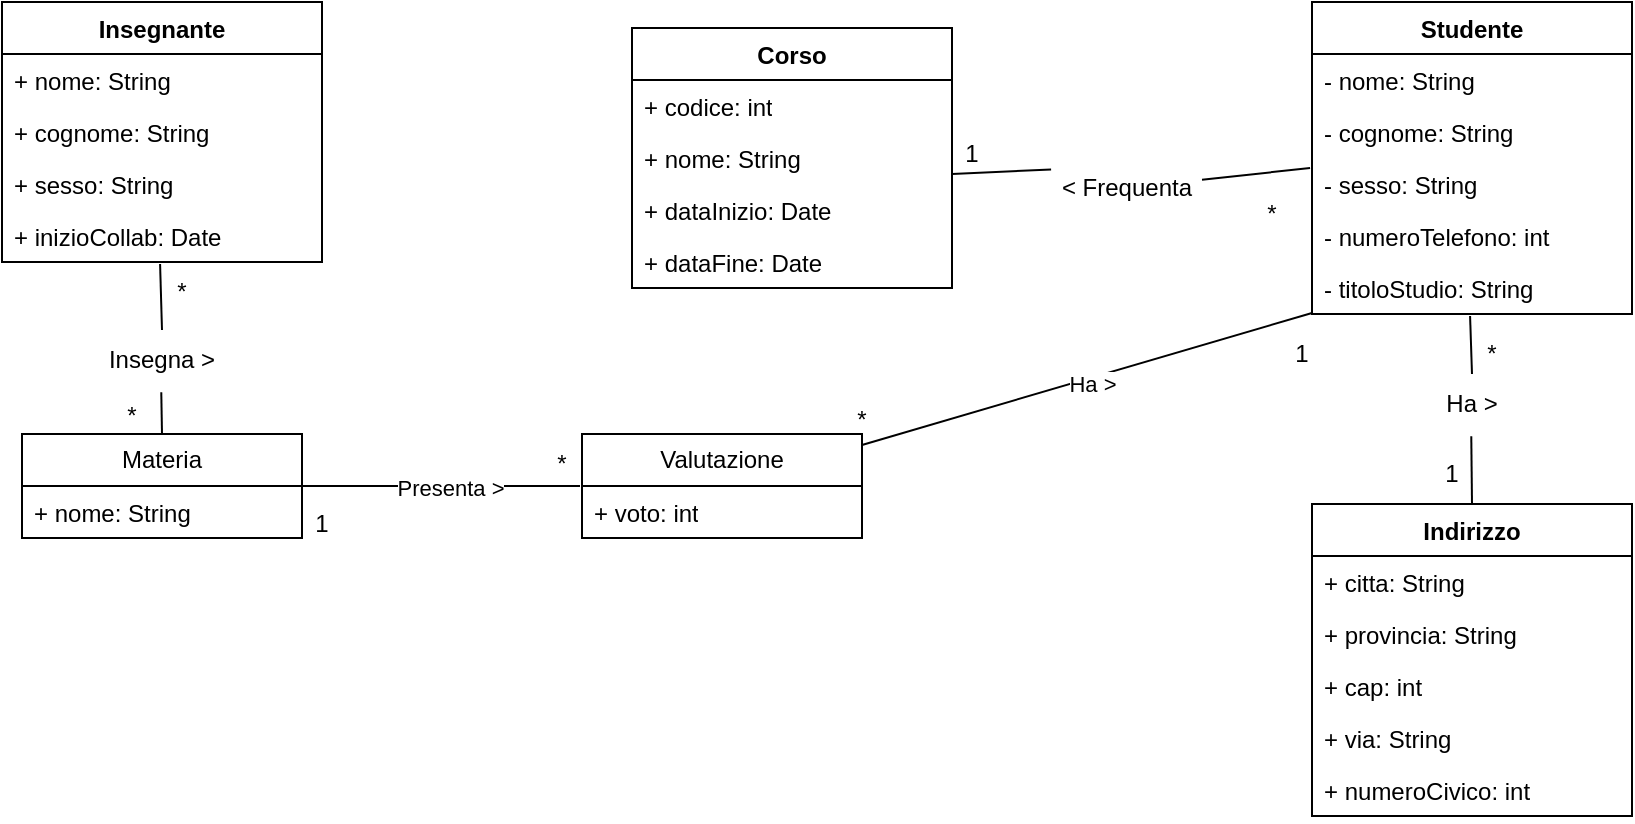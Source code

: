 <mxfile version="24.4.13" type="device">
  <diagram name="Page-1" id="0783ab3e-0a74-02c8-0abd-f7b4e66b4bec">
    <mxGraphModel dx="933" dy="614" grid="1" gridSize="10" guides="1" tooltips="1" connect="1" arrows="1" fold="1" page="1" pageScale="1" pageWidth="1169" pageHeight="1654" background="none" math="0" shadow="0">
      <root>
        <mxCell id="0" />
        <mxCell id="1" parent="0" />
        <mxCell id="fIgaEMzd_5l-DO5LqSou-4" value="Studente" style="swimlane;fontStyle=1;align=center;verticalAlign=top;childLayout=stackLayout;horizontal=1;startSize=26;horizontalStack=0;resizeParent=1;resizeParentMax=0;resizeLast=0;collapsible=1;marginBottom=0;whiteSpace=wrap;html=1;" vertex="1" parent="1">
          <mxGeometry x="855" y="700" width="160" height="156" as="geometry" />
        </mxCell>
        <mxCell id="fIgaEMzd_5l-DO5LqSou-5" value="- nome: String" style="text;strokeColor=none;fillColor=none;align=left;verticalAlign=top;spacingLeft=4;spacingRight=4;overflow=hidden;rotatable=0;points=[[0,0.5],[1,0.5]];portConstraint=eastwest;whiteSpace=wrap;html=1;" vertex="1" parent="fIgaEMzd_5l-DO5LqSou-4">
          <mxGeometry y="26" width="160" height="26" as="geometry" />
        </mxCell>
        <mxCell id="fIgaEMzd_5l-DO5LqSou-26" value="- cognome: String" style="text;strokeColor=none;fillColor=none;align=left;verticalAlign=top;spacingLeft=4;spacingRight=4;overflow=hidden;rotatable=0;points=[[0,0.5],[1,0.5]];portConstraint=eastwest;whiteSpace=wrap;html=1;" vertex="1" parent="fIgaEMzd_5l-DO5LqSou-4">
          <mxGeometry y="52" width="160" height="26" as="geometry" />
        </mxCell>
        <mxCell id="fIgaEMzd_5l-DO5LqSou-28" value="- sesso: String" style="text;strokeColor=none;fillColor=none;align=left;verticalAlign=top;spacingLeft=4;spacingRight=4;overflow=hidden;rotatable=0;points=[[0,0.5],[1,0.5]];portConstraint=eastwest;whiteSpace=wrap;html=1;" vertex="1" parent="fIgaEMzd_5l-DO5LqSou-4">
          <mxGeometry y="78" width="160" height="26" as="geometry" />
        </mxCell>
        <mxCell id="fIgaEMzd_5l-DO5LqSou-29" value="- numeroTelefono: int" style="text;strokeColor=none;fillColor=none;align=left;verticalAlign=top;spacingLeft=4;spacingRight=4;overflow=hidden;rotatable=0;points=[[0,0.5],[1,0.5]];portConstraint=eastwest;whiteSpace=wrap;html=1;" vertex="1" parent="fIgaEMzd_5l-DO5LqSou-4">
          <mxGeometry y="104" width="160" height="26" as="geometry" />
        </mxCell>
        <mxCell id="fIgaEMzd_5l-DO5LqSou-30" value="- titoloStudio: String" style="text;strokeColor=none;fillColor=none;align=left;verticalAlign=top;spacingLeft=4;spacingRight=4;overflow=hidden;rotatable=0;points=[[0,0.5],[1,0.5]];portConstraint=eastwest;whiteSpace=wrap;html=1;" vertex="1" parent="fIgaEMzd_5l-DO5LqSou-4">
          <mxGeometry y="130" width="160" height="26" as="geometry" />
        </mxCell>
        <mxCell id="fIgaEMzd_5l-DO5LqSou-14" value="Insegnante" style="swimlane;fontStyle=1;align=center;verticalAlign=top;childLayout=stackLayout;horizontal=1;startSize=26;horizontalStack=0;resizeParent=1;resizeParentMax=0;resizeLast=0;collapsible=1;marginBottom=0;whiteSpace=wrap;html=1;" vertex="1" parent="1">
          <mxGeometry x="200" y="700" width="160" height="130" as="geometry" />
        </mxCell>
        <mxCell id="fIgaEMzd_5l-DO5LqSou-15" value="+ nome: String" style="text;strokeColor=none;fillColor=none;align=left;verticalAlign=top;spacingLeft=4;spacingRight=4;overflow=hidden;rotatable=0;points=[[0,0.5],[1,0.5]];portConstraint=eastwest;whiteSpace=wrap;html=1;" vertex="1" parent="fIgaEMzd_5l-DO5LqSou-14">
          <mxGeometry y="26" width="160" height="26" as="geometry" />
        </mxCell>
        <mxCell id="fIgaEMzd_5l-DO5LqSou-51" value="+ cognome: String" style="text;strokeColor=none;fillColor=none;align=left;verticalAlign=top;spacingLeft=4;spacingRight=4;overflow=hidden;rotatable=0;points=[[0,0.5],[1,0.5]];portConstraint=eastwest;whiteSpace=wrap;html=1;" vertex="1" parent="fIgaEMzd_5l-DO5LqSou-14">
          <mxGeometry y="52" width="160" height="26" as="geometry" />
        </mxCell>
        <mxCell id="fIgaEMzd_5l-DO5LqSou-50" value="+ sesso: String" style="text;strokeColor=none;fillColor=none;align=left;verticalAlign=top;spacingLeft=4;spacingRight=4;overflow=hidden;rotatable=0;points=[[0,0.5],[1,0.5]];portConstraint=eastwest;whiteSpace=wrap;html=1;" vertex="1" parent="fIgaEMzd_5l-DO5LqSou-14">
          <mxGeometry y="78" width="160" height="26" as="geometry" />
        </mxCell>
        <mxCell id="fIgaEMzd_5l-DO5LqSou-54" value="+ inizioCollab: Date" style="text;strokeColor=none;fillColor=none;align=left;verticalAlign=top;spacingLeft=4;spacingRight=4;overflow=hidden;rotatable=0;points=[[0,0.5],[1,0.5]];portConstraint=eastwest;whiteSpace=wrap;html=1;" vertex="1" parent="fIgaEMzd_5l-DO5LqSou-14">
          <mxGeometry y="104" width="160" height="26" as="geometry" />
        </mxCell>
        <mxCell id="fIgaEMzd_5l-DO5LqSou-18" value="Corso" style="swimlane;fontStyle=1;align=center;verticalAlign=top;childLayout=stackLayout;horizontal=1;startSize=26;horizontalStack=0;resizeParent=1;resizeParentMax=0;resizeLast=0;collapsible=1;marginBottom=0;whiteSpace=wrap;html=1;" vertex="1" parent="1">
          <mxGeometry x="515" y="713" width="160" height="130" as="geometry" />
        </mxCell>
        <mxCell id="fIgaEMzd_5l-DO5LqSou-19" value="+ codice: int&lt;div&gt;&lt;br&gt;&lt;/div&gt;" style="text;strokeColor=none;fillColor=none;align=left;verticalAlign=top;spacingLeft=4;spacingRight=4;overflow=hidden;rotatable=0;points=[[0,0.5],[1,0.5]];portConstraint=eastwest;whiteSpace=wrap;html=1;" vertex="1" parent="fIgaEMzd_5l-DO5LqSou-18">
          <mxGeometry y="26" width="160" height="26" as="geometry" />
        </mxCell>
        <mxCell id="fIgaEMzd_5l-DO5LqSou-39" value="+ nome: String" style="text;strokeColor=none;fillColor=none;align=left;verticalAlign=top;spacingLeft=4;spacingRight=4;overflow=hidden;rotatable=0;points=[[0,0.5],[1,0.5]];portConstraint=eastwest;whiteSpace=wrap;html=1;" vertex="1" parent="fIgaEMzd_5l-DO5LqSou-18">
          <mxGeometry y="52" width="160" height="26" as="geometry" />
        </mxCell>
        <mxCell id="fIgaEMzd_5l-DO5LqSou-41" value="+ dataInizio: Date" style="text;strokeColor=none;fillColor=none;align=left;verticalAlign=top;spacingLeft=4;spacingRight=4;overflow=hidden;rotatable=0;points=[[0,0.5],[1,0.5]];portConstraint=eastwest;whiteSpace=wrap;html=1;" vertex="1" parent="fIgaEMzd_5l-DO5LqSou-18">
          <mxGeometry y="78" width="160" height="26" as="geometry" />
        </mxCell>
        <mxCell id="fIgaEMzd_5l-DO5LqSou-40" value="+ dataFine: Date" style="text;strokeColor=none;fillColor=none;align=left;verticalAlign=top;spacingLeft=4;spacingRight=4;overflow=hidden;rotatable=0;points=[[0,0.5],[1,0.5]];portConstraint=eastwest;whiteSpace=wrap;html=1;" vertex="1" parent="fIgaEMzd_5l-DO5LqSou-18">
          <mxGeometry y="104" width="160" height="26" as="geometry" />
        </mxCell>
        <mxCell id="fIgaEMzd_5l-DO5LqSou-22" value="Indirizzo" style="swimlane;fontStyle=1;align=center;verticalAlign=top;childLayout=stackLayout;horizontal=1;startSize=26;horizontalStack=0;resizeParent=1;resizeParentMax=0;resizeLast=0;collapsible=1;marginBottom=0;whiteSpace=wrap;html=1;" vertex="1" parent="1">
          <mxGeometry x="855" y="951" width="160" height="156" as="geometry" />
        </mxCell>
        <mxCell id="fIgaEMzd_5l-DO5LqSou-23" value="+ citta: String" style="text;strokeColor=none;fillColor=none;align=left;verticalAlign=top;spacingLeft=4;spacingRight=4;overflow=hidden;rotatable=0;points=[[0,0.5],[1,0.5]];portConstraint=eastwest;whiteSpace=wrap;html=1;" vertex="1" parent="fIgaEMzd_5l-DO5LqSou-22">
          <mxGeometry y="26" width="160" height="26" as="geometry" />
        </mxCell>
        <mxCell id="fIgaEMzd_5l-DO5LqSou-36" value="+ provincia: String" style="text;strokeColor=none;fillColor=none;align=left;verticalAlign=top;spacingLeft=4;spacingRight=4;overflow=hidden;rotatable=0;points=[[0,0.5],[1,0.5]];portConstraint=eastwest;whiteSpace=wrap;html=1;" vertex="1" parent="fIgaEMzd_5l-DO5LqSou-22">
          <mxGeometry y="52" width="160" height="26" as="geometry" />
        </mxCell>
        <mxCell id="fIgaEMzd_5l-DO5LqSou-37" value="+ cap: int" style="text;strokeColor=none;fillColor=none;align=left;verticalAlign=top;spacingLeft=4;spacingRight=4;overflow=hidden;rotatable=0;points=[[0,0.5],[1,0.5]];portConstraint=eastwest;whiteSpace=wrap;html=1;" vertex="1" parent="fIgaEMzd_5l-DO5LqSou-22">
          <mxGeometry y="78" width="160" height="26" as="geometry" />
        </mxCell>
        <mxCell id="fIgaEMzd_5l-DO5LqSou-35" value="+ via: String" style="text;strokeColor=none;fillColor=none;align=left;verticalAlign=top;spacingLeft=4;spacingRight=4;overflow=hidden;rotatable=0;points=[[0,0.5],[1,0.5]];portConstraint=eastwest;whiteSpace=wrap;html=1;" vertex="1" parent="fIgaEMzd_5l-DO5LqSou-22">
          <mxGeometry y="104" width="160" height="26" as="geometry" />
        </mxCell>
        <mxCell id="fIgaEMzd_5l-DO5LqSou-38" value="+ numeroCivico: int" style="text;strokeColor=none;fillColor=none;align=left;verticalAlign=top;spacingLeft=4;spacingRight=4;overflow=hidden;rotatable=0;points=[[0,0.5],[1,0.5]];portConstraint=eastwest;whiteSpace=wrap;html=1;" vertex="1" parent="fIgaEMzd_5l-DO5LqSou-22">
          <mxGeometry y="130" width="160" height="26" as="geometry" />
        </mxCell>
        <mxCell id="fIgaEMzd_5l-DO5LqSou-42" value="Materia" style="swimlane;fontStyle=0;childLayout=stackLayout;horizontal=1;startSize=26;fillColor=none;horizontalStack=0;resizeParent=1;resizeParentMax=0;resizeLast=0;collapsible=1;marginBottom=0;whiteSpace=wrap;html=1;" vertex="1" parent="1">
          <mxGeometry x="210" y="916" width="140" height="52" as="geometry" />
        </mxCell>
        <mxCell id="fIgaEMzd_5l-DO5LqSou-43" value="+ nome: String" style="text;strokeColor=none;fillColor=none;align=left;verticalAlign=top;spacingLeft=4;spacingRight=4;overflow=hidden;rotatable=0;points=[[0,0.5],[1,0.5]];portConstraint=eastwest;whiteSpace=wrap;html=1;" vertex="1" parent="fIgaEMzd_5l-DO5LqSou-42">
          <mxGeometry y="26" width="140" height="26" as="geometry" />
        </mxCell>
        <mxCell id="fIgaEMzd_5l-DO5LqSou-59" value="" style="endArrow=none;html=1;rounded=0;exitX=0.5;exitY=0;exitDx=0;exitDy=0;entryX=0.494;entryY=1.038;entryDx=0;entryDy=0;entryPerimeter=0;" edge="1" parent="1" source="fIgaEMzd_5l-DO5LqSou-60" target="fIgaEMzd_5l-DO5LqSou-54">
          <mxGeometry width="50" height="50" relative="1" as="geometry">
            <mxPoint x="-160" y="820" as="sourcePoint" />
            <mxPoint x="-110" y="770" as="targetPoint" />
          </mxGeometry>
        </mxCell>
        <mxCell id="fIgaEMzd_5l-DO5LqSou-61" value="" style="endArrow=none;html=1;rounded=0;exitX=0.5;exitY=0;exitDx=0;exitDy=0;entryX=0.494;entryY=1.038;entryDx=0;entryDy=0;entryPerimeter=0;" edge="1" parent="1" source="fIgaEMzd_5l-DO5LqSou-42" target="fIgaEMzd_5l-DO5LqSou-60">
          <mxGeometry width="50" height="50" relative="1" as="geometry">
            <mxPoint x="280" y="916" as="sourcePoint" />
            <mxPoint x="279" y="831" as="targetPoint" />
          </mxGeometry>
        </mxCell>
        <mxCell id="fIgaEMzd_5l-DO5LqSou-60" value="Insegna &amp;gt;" style="text;strokeColor=none;align=center;fillColor=none;html=1;verticalAlign=middle;whiteSpace=wrap;rounded=0;" vertex="1" parent="1">
          <mxGeometry x="250" y="864" width="60" height="30" as="geometry" />
        </mxCell>
        <mxCell id="fIgaEMzd_5l-DO5LqSou-63" value="" style="endArrow=none;html=1;rounded=0;entryX=-0.006;entryY=0.192;entryDx=0;entryDy=0;entryPerimeter=0;" edge="1" parent="1" source="fIgaEMzd_5l-DO5LqSou-64" target="fIgaEMzd_5l-DO5LqSou-28">
          <mxGeometry width="50" height="50" relative="1" as="geometry">
            <mxPoint x="675" y="786" as="sourcePoint" />
            <mxPoint x="1274" y="854" as="targetPoint" />
          </mxGeometry>
        </mxCell>
        <mxCell id="fIgaEMzd_5l-DO5LqSou-66" value="" style="endArrow=none;html=1;rounded=0;entryX=-0.006;entryY=0.192;entryDx=0;entryDy=0;entryPerimeter=0;" edge="1" parent="1" target="fIgaEMzd_5l-DO5LqSou-64">
          <mxGeometry width="50" height="50" relative="1" as="geometry">
            <mxPoint x="675" y="786" as="sourcePoint" />
            <mxPoint x="854" y="783" as="targetPoint" />
          </mxGeometry>
        </mxCell>
        <mxCell id="fIgaEMzd_5l-DO5LqSou-64" value="&amp;lt; Frequenta" style="text;strokeColor=none;align=center;fillColor=none;html=1;verticalAlign=middle;whiteSpace=wrap;rounded=0;" vertex="1" parent="1">
          <mxGeometry x="725" y="778" width="75" height="30" as="geometry" />
        </mxCell>
        <mxCell id="fIgaEMzd_5l-DO5LqSou-67" value="1" style="text;strokeColor=none;align=center;fillColor=none;html=1;verticalAlign=middle;whiteSpace=wrap;rounded=0;" vertex="1" parent="1">
          <mxGeometry x="655" y="761" width="60" height="30" as="geometry" />
        </mxCell>
        <mxCell id="fIgaEMzd_5l-DO5LqSou-68" value="*" style="text;strokeColor=none;align=center;fillColor=none;html=1;verticalAlign=middle;whiteSpace=wrap;rounded=0;" vertex="1" parent="1">
          <mxGeometry x="805" y="791" width="60" height="30" as="geometry" />
        </mxCell>
        <mxCell id="fIgaEMzd_5l-DO5LqSou-69" value="" style="endArrow=none;html=1;rounded=0;entryX=0.494;entryY=1.038;entryDx=0;entryDy=0;entryPerimeter=0;exitX=0.5;exitY=0;exitDx=0;exitDy=0;" edge="1" parent="1" source="fIgaEMzd_5l-DO5LqSou-72" target="fIgaEMzd_5l-DO5LqSou-30">
          <mxGeometry width="50" height="50" relative="1" as="geometry">
            <mxPoint x="795" y="800" as="sourcePoint" />
            <mxPoint x="864" y="793" as="targetPoint" />
          </mxGeometry>
        </mxCell>
        <mxCell id="fIgaEMzd_5l-DO5LqSou-70" value="*" style="text;strokeColor=none;align=center;fillColor=none;html=1;verticalAlign=middle;whiteSpace=wrap;rounded=0;" vertex="1" parent="1">
          <mxGeometry x="915" y="861" width="60" height="30" as="geometry" />
        </mxCell>
        <mxCell id="fIgaEMzd_5l-DO5LqSou-71" value="1" style="text;strokeColor=none;align=center;fillColor=none;html=1;verticalAlign=middle;whiteSpace=wrap;rounded=0;" vertex="1" parent="1">
          <mxGeometry x="895" y="921" width="60" height="30" as="geometry" />
        </mxCell>
        <mxCell id="fIgaEMzd_5l-DO5LqSou-73" value="" style="endArrow=none;html=1;rounded=0;entryX=0.494;entryY=1.038;entryDx=0;entryDy=0;entryPerimeter=0;exitX=0.5;exitY=0;exitDx=0;exitDy=0;" edge="1" parent="1" source="fIgaEMzd_5l-DO5LqSou-22" target="fIgaEMzd_5l-DO5LqSou-72">
          <mxGeometry width="50" height="50" relative="1" as="geometry">
            <mxPoint x="935" y="951" as="sourcePoint" />
            <mxPoint x="934" y="857" as="targetPoint" />
          </mxGeometry>
        </mxCell>
        <mxCell id="fIgaEMzd_5l-DO5LqSou-72" value="Ha &amp;gt;" style="text;strokeColor=none;align=center;fillColor=none;html=1;verticalAlign=middle;whiteSpace=wrap;rounded=0;" vertex="1" parent="1">
          <mxGeometry x="905" y="886" width="60" height="30" as="geometry" />
        </mxCell>
        <mxCell id="fIgaEMzd_5l-DO5LqSou-74" value="*" style="text;strokeColor=none;align=center;fillColor=none;html=1;verticalAlign=middle;whiteSpace=wrap;rounded=0;" vertex="1" parent="1">
          <mxGeometry x="260" y="830" width="60" height="30" as="geometry" />
        </mxCell>
        <mxCell id="fIgaEMzd_5l-DO5LqSou-75" value="*" style="text;strokeColor=none;align=center;fillColor=none;html=1;verticalAlign=middle;whiteSpace=wrap;rounded=0;" vertex="1" parent="1">
          <mxGeometry x="235" y="892" width="60" height="30" as="geometry" />
        </mxCell>
        <mxCell id="fIgaEMzd_5l-DO5LqSou-79" value="Valutazione" style="swimlane;fontStyle=0;childLayout=stackLayout;horizontal=1;startSize=26;fillColor=none;horizontalStack=0;resizeParent=1;resizeParentMax=0;resizeLast=0;collapsible=1;marginBottom=0;whiteSpace=wrap;html=1;" vertex="1" parent="1">
          <mxGeometry x="490" y="916" width="140" height="52" as="geometry" />
        </mxCell>
        <mxCell id="fIgaEMzd_5l-DO5LqSou-80" value="+ voto: int" style="text;strokeColor=none;fillColor=none;align=left;verticalAlign=top;spacingLeft=4;spacingRight=4;overflow=hidden;rotatable=0;points=[[0,0.5],[1,0.5]];portConstraint=eastwest;whiteSpace=wrap;html=1;" vertex="1" parent="fIgaEMzd_5l-DO5LqSou-79">
          <mxGeometry y="26" width="140" height="26" as="geometry" />
        </mxCell>
        <mxCell id="fIgaEMzd_5l-DO5LqSou-83" value="" style="endArrow=none;html=1;rounded=0;" edge="1" parent="1">
          <mxGeometry width="50" height="50" relative="1" as="geometry">
            <mxPoint x="489" y="942" as="sourcePoint" />
            <mxPoint x="349" y="942" as="targetPoint" />
          </mxGeometry>
        </mxCell>
        <mxCell id="fIgaEMzd_5l-DO5LqSou-84" value="Presenta &amp;gt;" style="edgeLabel;html=1;align=center;verticalAlign=middle;resizable=0;points=[];" vertex="1" connectable="0" parent="fIgaEMzd_5l-DO5LqSou-83">
          <mxGeometry x="-0.143" y="1" relative="1" as="geometry">
            <mxPoint x="-5" as="offset" />
          </mxGeometry>
        </mxCell>
        <mxCell id="fIgaEMzd_5l-DO5LqSou-87" value="*" style="text;strokeColor=none;align=center;fillColor=none;html=1;verticalAlign=middle;whiteSpace=wrap;rounded=0;" vertex="1" parent="1">
          <mxGeometry x="450" y="916" width="60" height="30" as="geometry" />
        </mxCell>
        <mxCell id="fIgaEMzd_5l-DO5LqSou-89" value="1" style="text;strokeColor=none;align=center;fillColor=none;html=1;verticalAlign=middle;whiteSpace=wrap;rounded=0;" vertex="1" parent="1">
          <mxGeometry x="330" y="946" width="60" height="30" as="geometry" />
        </mxCell>
        <mxCell id="fIgaEMzd_5l-DO5LqSou-92" value="" style="endArrow=none;html=1;rounded=0;" edge="1" parent="1" source="fIgaEMzd_5l-DO5LqSou-79">
          <mxGeometry width="50" height="50" relative="1" as="geometry">
            <mxPoint x="619.451" y="958.51" as="sourcePoint" />
            <mxPoint x="855" y="855.497" as="targetPoint" />
          </mxGeometry>
        </mxCell>
        <mxCell id="fIgaEMzd_5l-DO5LqSou-95" value="Ha &amp;gt;" style="edgeLabel;html=1;align=center;verticalAlign=middle;resizable=0;points=[];" vertex="1" connectable="0" parent="fIgaEMzd_5l-DO5LqSou-92">
          <mxGeometry x="0.014" y="-3" relative="1" as="geometry">
            <mxPoint as="offset" />
          </mxGeometry>
        </mxCell>
        <mxCell id="fIgaEMzd_5l-DO5LqSou-93" value="*" style="text;strokeColor=none;align=center;fillColor=none;html=1;verticalAlign=middle;whiteSpace=wrap;rounded=0;" vertex="1" parent="1">
          <mxGeometry x="600" y="894" width="60" height="30" as="geometry" />
        </mxCell>
        <mxCell id="fIgaEMzd_5l-DO5LqSou-94" value="1" style="text;strokeColor=none;align=center;fillColor=none;html=1;verticalAlign=middle;whiteSpace=wrap;rounded=0;" vertex="1" parent="1">
          <mxGeometry x="820" y="861" width="60" height="30" as="geometry" />
        </mxCell>
      </root>
    </mxGraphModel>
  </diagram>
</mxfile>
